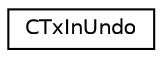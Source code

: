 digraph "Graphical Class Hierarchy"
{
 // LATEX_PDF_SIZE
  edge [fontname="Helvetica",fontsize="10",labelfontname="Helvetica",labelfontsize="10"];
  node [fontname="Helvetica",fontsize="10",shape=record];
  rankdir="LR";
  Node0 [label="CTxInUndo",height=0.2,width=0.4,color="black", fillcolor="white", style="filled",URL="$class_c_tx_in_undo.html",tooltip=" "];
}
